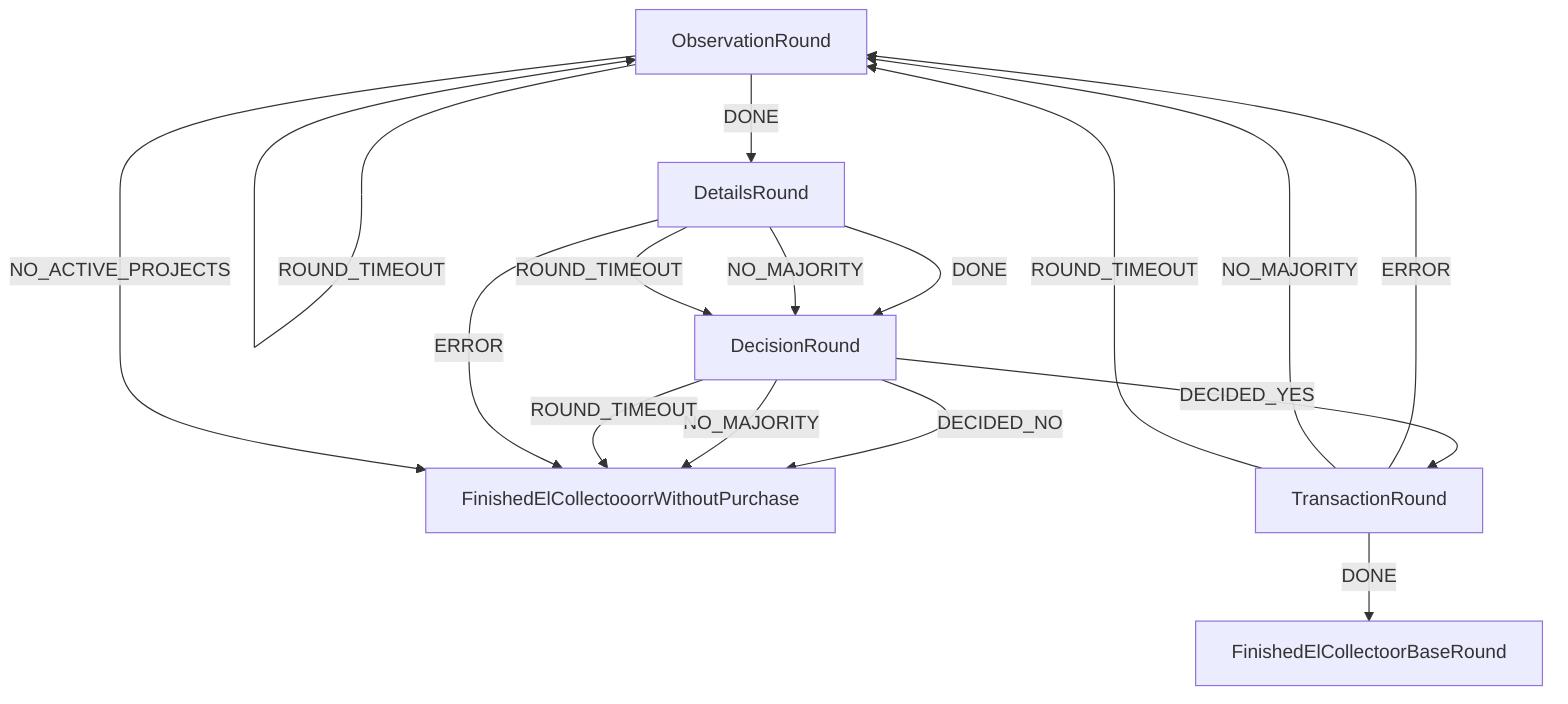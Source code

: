 graph TD
  ObservationRound
  DecisionRound
  DetailsRound
  FinishedElCollectooorrWithoutPurchase
  FinishedElCollectoorBaseRound
  ObservationRound
  TransactionRound
  DecisionRound -->|DECIDED_NO| FinishedElCollectooorrWithoutPurchase
  DecisionRound -->|DECIDED_YES| TransactionRound
  DecisionRound -->|NO_MAJORITY| FinishedElCollectooorrWithoutPurchase
  DecisionRound -->|ROUND_TIMEOUT| FinishedElCollectooorrWithoutPurchase
  DetailsRound -->|DONE| DecisionRound
  DetailsRound -->|ERROR| FinishedElCollectooorrWithoutPurchase
  DetailsRound -->|NO_MAJORITY| DecisionRound
  DetailsRound -->|ROUND_TIMEOUT| DecisionRound
  ObservationRound -->|DONE| DetailsRound
  ObservationRound -->|ERROR| ObservationRound
  ObservationRound -->|NO_ACTIVE_PROJECTS| FinishedElCollectooorrWithoutPurchase
  ObservationRound -->|NO_MAJORITY| ObservationRound
  ObservationRound -->|ROUND_TIMEOUT| ObservationRound
  TransactionRound -->|DONE| FinishedElCollectoorBaseRound
  TransactionRound -->|ERROR| ObservationRound
  TransactionRound -->|NO_MAJORITY| ObservationRound
  TransactionRound -->|ROUND_TIMEOUT| ObservationRound